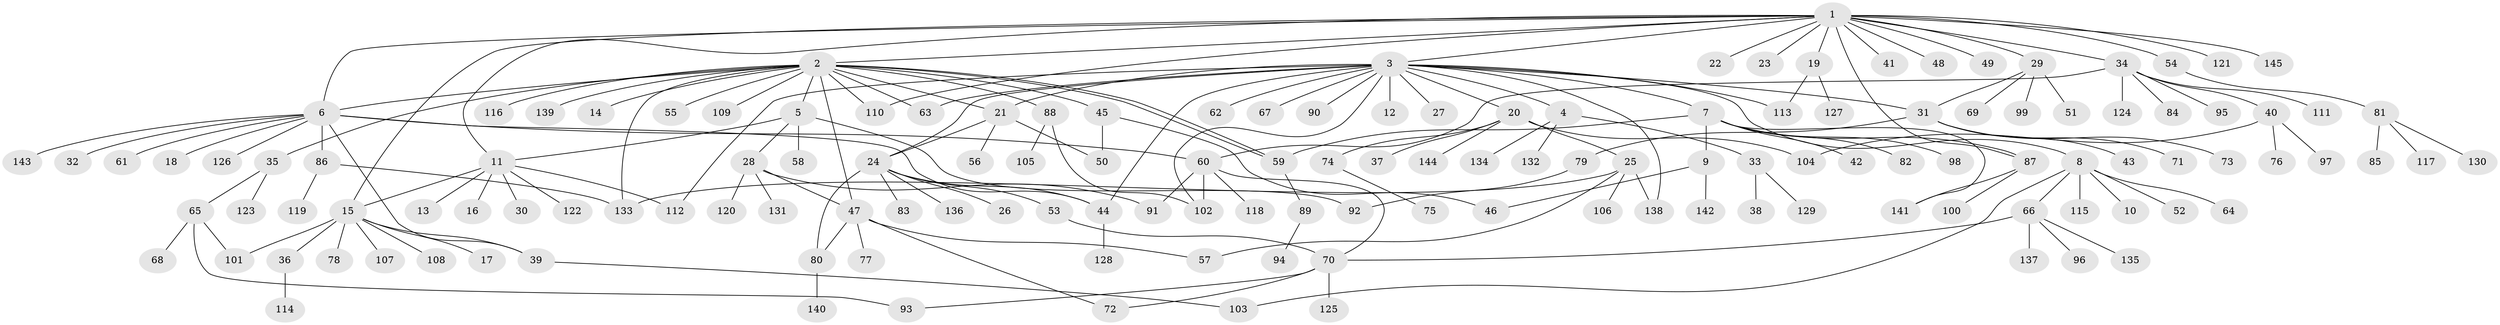 // coarse degree distribution, {1: 0.4803921568627451, 7: 0.029411764705882353, 16: 0.0196078431372549, 6: 0.029411764705882353, 2: 0.21568627450980393, 4: 0.058823529411764705, 3: 0.09803921568627451, 17: 0.00980392156862745, 5: 0.0392156862745098, 8: 0.00980392156862745, 9: 0.00980392156862745}
// Generated by graph-tools (version 1.1) at 2025/36/03/04/25 23:36:49]
// undirected, 145 vertices, 181 edges
graph export_dot {
  node [color=gray90,style=filled];
  1;
  2;
  3;
  4;
  5;
  6;
  7;
  8;
  9;
  10;
  11;
  12;
  13;
  14;
  15;
  16;
  17;
  18;
  19;
  20;
  21;
  22;
  23;
  24;
  25;
  26;
  27;
  28;
  29;
  30;
  31;
  32;
  33;
  34;
  35;
  36;
  37;
  38;
  39;
  40;
  41;
  42;
  43;
  44;
  45;
  46;
  47;
  48;
  49;
  50;
  51;
  52;
  53;
  54;
  55;
  56;
  57;
  58;
  59;
  60;
  61;
  62;
  63;
  64;
  65;
  66;
  67;
  68;
  69;
  70;
  71;
  72;
  73;
  74;
  75;
  76;
  77;
  78;
  79;
  80;
  81;
  82;
  83;
  84;
  85;
  86;
  87;
  88;
  89;
  90;
  91;
  92;
  93;
  94;
  95;
  96;
  97;
  98;
  99;
  100;
  101;
  102;
  103;
  104;
  105;
  106;
  107;
  108;
  109;
  110;
  111;
  112;
  113;
  114;
  115;
  116;
  117;
  118;
  119;
  120;
  121;
  122;
  123;
  124;
  125;
  126;
  127;
  128;
  129;
  130;
  131;
  132;
  133;
  134;
  135;
  136;
  137;
  138;
  139;
  140;
  141;
  142;
  143;
  144;
  145;
  1 -- 2;
  1 -- 3;
  1 -- 6;
  1 -- 11;
  1 -- 15;
  1 -- 19;
  1 -- 22;
  1 -- 23;
  1 -- 29;
  1 -- 34;
  1 -- 41;
  1 -- 48;
  1 -- 49;
  1 -- 54;
  1 -- 87;
  1 -- 110;
  1 -- 121;
  1 -- 145;
  2 -- 5;
  2 -- 6;
  2 -- 14;
  2 -- 21;
  2 -- 35;
  2 -- 45;
  2 -- 47;
  2 -- 55;
  2 -- 59;
  2 -- 59;
  2 -- 63;
  2 -- 88;
  2 -- 109;
  2 -- 110;
  2 -- 116;
  2 -- 133;
  2 -- 139;
  3 -- 4;
  3 -- 7;
  3 -- 8;
  3 -- 12;
  3 -- 20;
  3 -- 21;
  3 -- 24;
  3 -- 27;
  3 -- 31;
  3 -- 44;
  3 -- 62;
  3 -- 63;
  3 -- 67;
  3 -- 90;
  3 -- 102;
  3 -- 112;
  3 -- 113;
  3 -- 138;
  4 -- 33;
  4 -- 132;
  4 -- 134;
  5 -- 11;
  5 -- 28;
  5 -- 58;
  5 -- 92;
  6 -- 18;
  6 -- 32;
  6 -- 39;
  6 -- 44;
  6 -- 60;
  6 -- 61;
  6 -- 86;
  6 -- 126;
  6 -- 143;
  7 -- 9;
  7 -- 42;
  7 -- 59;
  7 -- 82;
  7 -- 87;
  7 -- 98;
  7 -- 141;
  8 -- 10;
  8 -- 52;
  8 -- 64;
  8 -- 66;
  8 -- 103;
  8 -- 115;
  9 -- 46;
  9 -- 142;
  11 -- 13;
  11 -- 15;
  11 -- 16;
  11 -- 30;
  11 -- 112;
  11 -- 122;
  15 -- 17;
  15 -- 36;
  15 -- 39;
  15 -- 78;
  15 -- 101;
  15 -- 107;
  15 -- 108;
  19 -- 113;
  19 -- 127;
  20 -- 25;
  20 -- 37;
  20 -- 74;
  20 -- 104;
  20 -- 144;
  21 -- 24;
  21 -- 50;
  21 -- 56;
  24 -- 26;
  24 -- 44;
  24 -- 53;
  24 -- 80;
  24 -- 83;
  24 -- 136;
  25 -- 57;
  25 -- 106;
  25 -- 133;
  25 -- 138;
  28 -- 47;
  28 -- 91;
  28 -- 120;
  28 -- 131;
  29 -- 31;
  29 -- 51;
  29 -- 69;
  29 -- 99;
  31 -- 43;
  31 -- 71;
  31 -- 73;
  31 -- 79;
  33 -- 38;
  33 -- 129;
  34 -- 40;
  34 -- 60;
  34 -- 84;
  34 -- 95;
  34 -- 111;
  34 -- 124;
  35 -- 65;
  35 -- 123;
  36 -- 114;
  39 -- 103;
  40 -- 76;
  40 -- 97;
  40 -- 104;
  44 -- 128;
  45 -- 46;
  45 -- 50;
  47 -- 57;
  47 -- 72;
  47 -- 77;
  47 -- 80;
  53 -- 70;
  54 -- 81;
  59 -- 89;
  60 -- 70;
  60 -- 91;
  60 -- 102;
  60 -- 118;
  65 -- 68;
  65 -- 93;
  65 -- 101;
  66 -- 70;
  66 -- 96;
  66 -- 135;
  66 -- 137;
  70 -- 72;
  70 -- 93;
  70 -- 125;
  74 -- 75;
  79 -- 92;
  80 -- 140;
  81 -- 85;
  81 -- 117;
  81 -- 130;
  86 -- 119;
  86 -- 133;
  87 -- 100;
  87 -- 141;
  88 -- 102;
  88 -- 105;
  89 -- 94;
}
